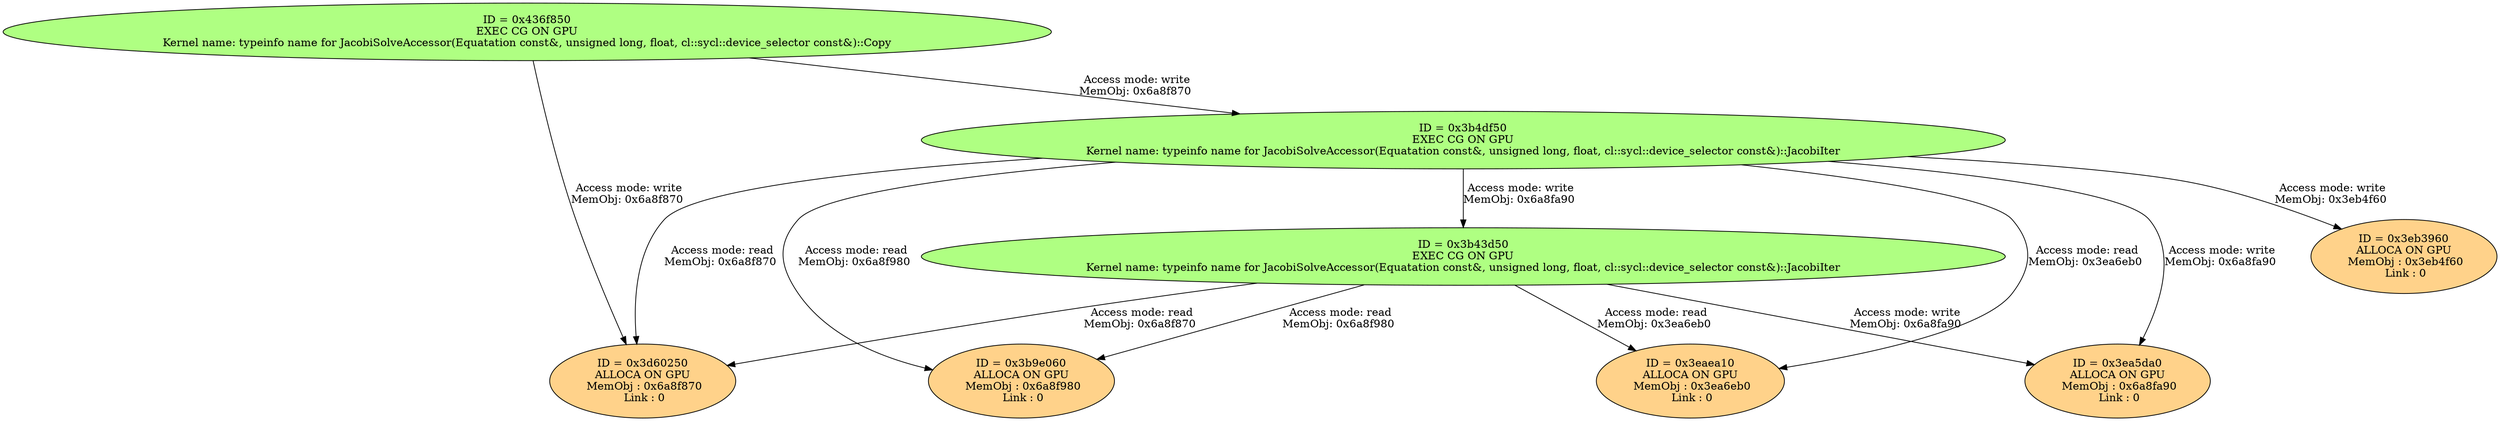 strict digraph {
"0x436f850" [style=filled, fillcolor="#AFFF82", label="ID = 0x436f850\nEXEC CG ON GPU\nKernel name: typeinfo name for JacobiSolveAccessor(Equatation const&, unsigned long, float, cl::sycl::device_selector const&)::Copy\n"];
  "0x436f850" -> "0x3b4df50" [ label = "Access mode: read\nMemObj: 0x6a8fa90 " ]
  "0x436f850" -> "0x3d60250" [ label = "Access mode: write\nMemObj: 0x6a8f870 " ]
  "0x436f850" -> "0x3b4df50" [ label = "Access mode: write\nMemObj: 0x6a8f870 " ]
"0x3b4df50" [style=filled, fillcolor="#AFFF82", label="ID = 0x3b4df50\nEXEC CG ON GPU\nKernel name: typeinfo name for JacobiSolveAccessor(Equatation const&, unsigned long, float, cl::sycl::device_selector const&)::JacobiIter\n"];
  "0x3b4df50" -> "0x3b9e060" [ label = "Access mode: read\nMemObj: 0x6a8f980 " ]
  "0x3b4df50" -> "0x3eaea10" [ label = "Access mode: read\nMemObj: 0x3ea6eb0 " ]
  "0x3b4df50" -> "0x3d60250" [ label = "Access mode: read\nMemObj: 0x6a8f870 " ]
  "0x3b4df50" -> "0x3ea5da0" [ label = "Access mode: write\nMemObj: 0x6a8fa90 " ]
  "0x3b4df50" -> "0x3b43d50" [ label = "Access mode: write\nMemObj: 0x6a8fa90 " ]
  "0x3b4df50" -> "0x3eb3960" [ label = "Access mode: write\nMemObj: 0x3eb4f60 " ]
"0x3b43d50" [style=filled, fillcolor="#AFFF82", label="ID = 0x3b43d50\nEXEC CG ON GPU\nKernel name: typeinfo name for JacobiSolveAccessor(Equatation const&, unsigned long, float, cl::sycl::device_selector const&)::JacobiIter\n"];
  "0x3b43d50" -> "0x3b9e060" [ label = "Access mode: read\nMemObj: 0x6a8f980 " ]
  "0x3b43d50" -> "0x3eaea10" [ label = "Access mode: read\nMemObj: 0x3ea6eb0 " ]
  "0x3b43d50" -> "0x3d60250" [ label = "Access mode: read\nMemObj: 0x6a8f870 " ]
  "0x3b43d50" -> "0x3ea5da0" [ label = "Access mode: write\nMemObj: 0x6a8fa90 " ]
"0x3b9e060" [style=filled, fillcolor="#FFD28A", label="ID = 0x3b9e060\nALLOCA ON GPU\n MemObj : 0x6a8f980\n Link : 0\n"];
"0x3eaea10" [style=filled, fillcolor="#FFD28A", label="ID = 0x3eaea10\nALLOCA ON GPU\n MemObj : 0x3ea6eb0\n Link : 0\n"];
"0x3d60250" [style=filled, fillcolor="#FFD28A", label="ID = 0x3d60250\nALLOCA ON GPU\n MemObj : 0x6a8f870\n Link : 0\n"];
"0x3ea5da0" [style=filled, fillcolor="#FFD28A", label="ID = 0x3ea5da0\nALLOCA ON GPU\n MemObj : 0x6a8fa90\n Link : 0\n"];
"0x3eb3960" [style=filled, fillcolor="#FFD28A", label="ID = 0x3eb3960\nALLOCA ON GPU\n MemObj : 0x3eb4f60\n Link : 0\n"];
}
